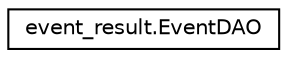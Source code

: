 digraph "Graphical Class Hierarchy"
{
  edge [fontname="Helvetica",fontsize="10",labelfontname="Helvetica",labelfontsize="10"];
  node [fontname="Helvetica",fontsize="10",shape=record];
  rankdir="LR";
  Node0 [label="event_result.EventDAO",height=0.2,width=0.4,color="black", fillcolor="white", style="filled",URL="$classevent__result_1_1_event_d_a_o.html"];
}
